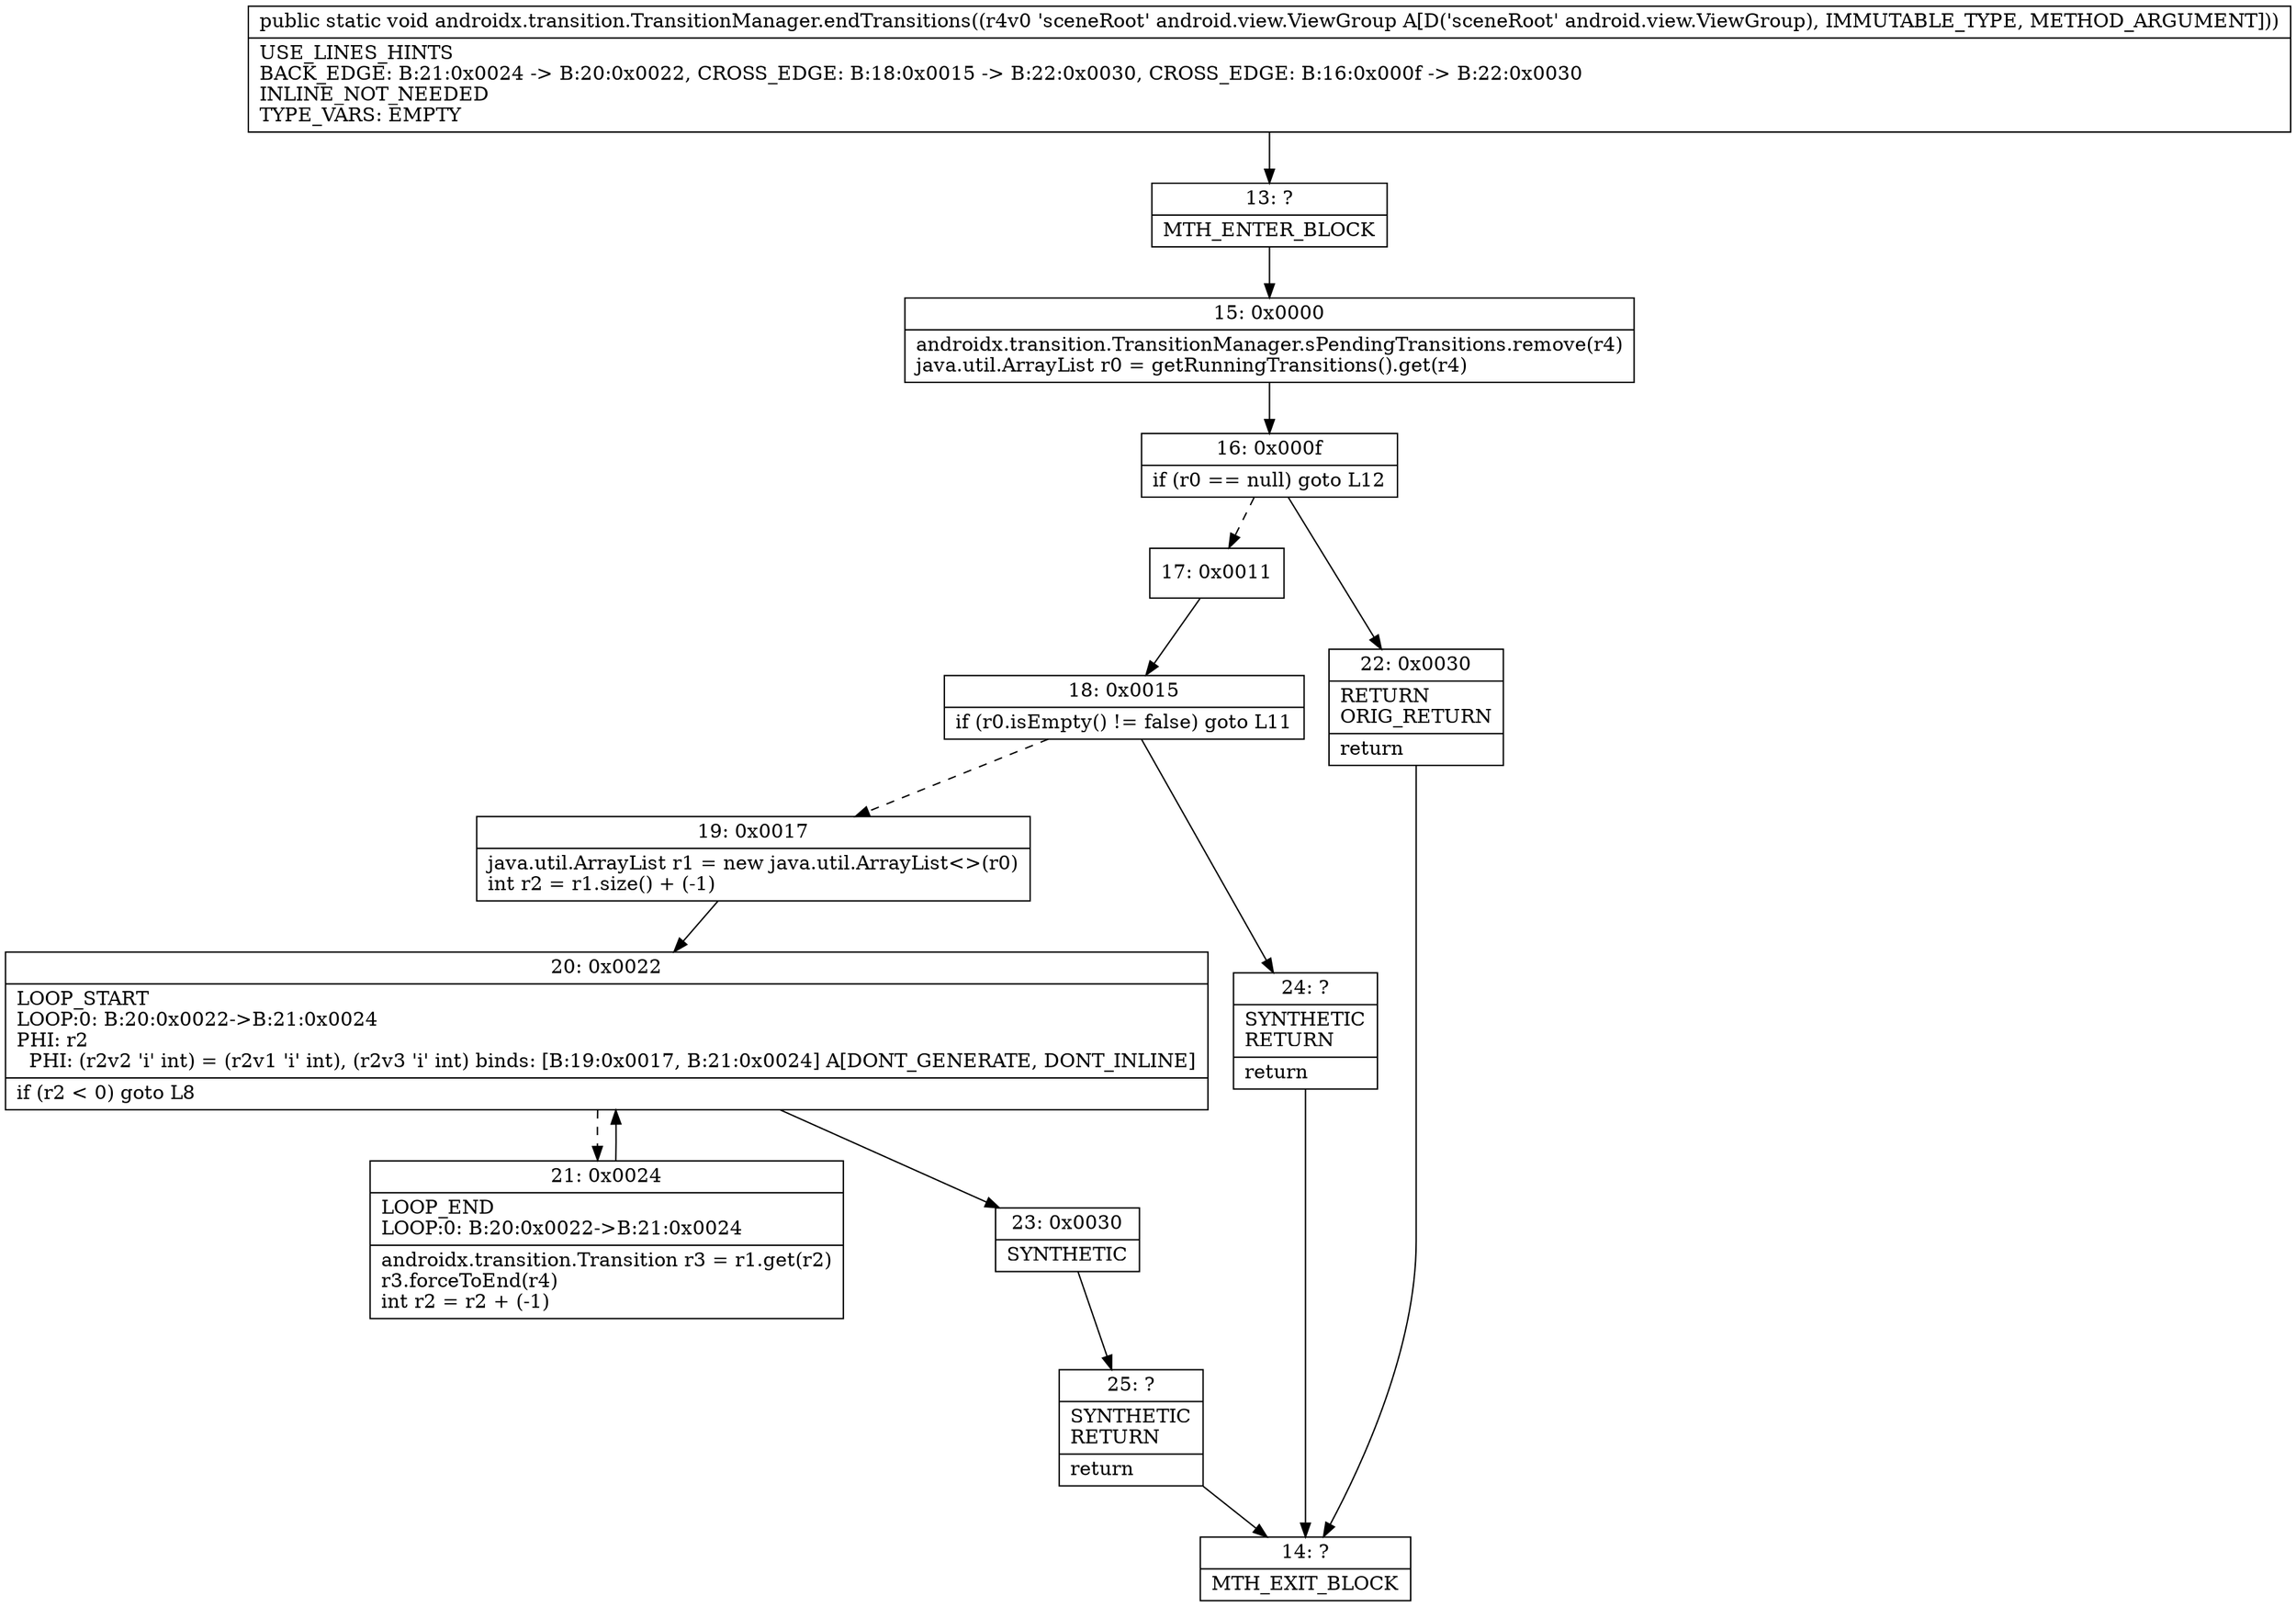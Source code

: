 digraph "CFG forandroidx.transition.TransitionManager.endTransitions(Landroid\/view\/ViewGroup;)V" {
Node_13 [shape=record,label="{13\:\ ?|MTH_ENTER_BLOCK\l}"];
Node_15 [shape=record,label="{15\:\ 0x0000|androidx.transition.TransitionManager.sPendingTransitions.remove(r4)\ljava.util.ArrayList r0 = getRunningTransitions().get(r4)\l}"];
Node_16 [shape=record,label="{16\:\ 0x000f|if (r0 == null) goto L12\l}"];
Node_17 [shape=record,label="{17\:\ 0x0011}"];
Node_18 [shape=record,label="{18\:\ 0x0015|if (r0.isEmpty() != false) goto L11\l}"];
Node_19 [shape=record,label="{19\:\ 0x0017|java.util.ArrayList r1 = new java.util.ArrayList\<\>(r0)\lint r2 = r1.size() + (\-1)\l}"];
Node_20 [shape=record,label="{20\:\ 0x0022|LOOP_START\lLOOP:0: B:20:0x0022\-\>B:21:0x0024\lPHI: r2 \l  PHI: (r2v2 'i' int) = (r2v1 'i' int), (r2v3 'i' int) binds: [B:19:0x0017, B:21:0x0024] A[DONT_GENERATE, DONT_INLINE]\l|if (r2 \< 0) goto L8\l}"];
Node_21 [shape=record,label="{21\:\ 0x0024|LOOP_END\lLOOP:0: B:20:0x0022\-\>B:21:0x0024\l|androidx.transition.Transition r3 = r1.get(r2)\lr3.forceToEnd(r4)\lint r2 = r2 + (\-1)\l}"];
Node_23 [shape=record,label="{23\:\ 0x0030|SYNTHETIC\l}"];
Node_25 [shape=record,label="{25\:\ ?|SYNTHETIC\lRETURN\l|return\l}"];
Node_14 [shape=record,label="{14\:\ ?|MTH_EXIT_BLOCK\l}"];
Node_24 [shape=record,label="{24\:\ ?|SYNTHETIC\lRETURN\l|return\l}"];
Node_22 [shape=record,label="{22\:\ 0x0030|RETURN\lORIG_RETURN\l|return\l}"];
MethodNode[shape=record,label="{public static void androidx.transition.TransitionManager.endTransitions((r4v0 'sceneRoot' android.view.ViewGroup A[D('sceneRoot' android.view.ViewGroup), IMMUTABLE_TYPE, METHOD_ARGUMENT]))  | USE_LINES_HINTS\lBACK_EDGE: B:21:0x0024 \-\> B:20:0x0022, CROSS_EDGE: B:18:0x0015 \-\> B:22:0x0030, CROSS_EDGE: B:16:0x000f \-\> B:22:0x0030\lINLINE_NOT_NEEDED\lTYPE_VARS: EMPTY\l}"];
MethodNode -> Node_13;Node_13 -> Node_15;
Node_15 -> Node_16;
Node_16 -> Node_17[style=dashed];
Node_16 -> Node_22;
Node_17 -> Node_18;
Node_18 -> Node_19[style=dashed];
Node_18 -> Node_24;
Node_19 -> Node_20;
Node_20 -> Node_21[style=dashed];
Node_20 -> Node_23;
Node_21 -> Node_20;
Node_23 -> Node_25;
Node_25 -> Node_14;
Node_24 -> Node_14;
Node_22 -> Node_14;
}

